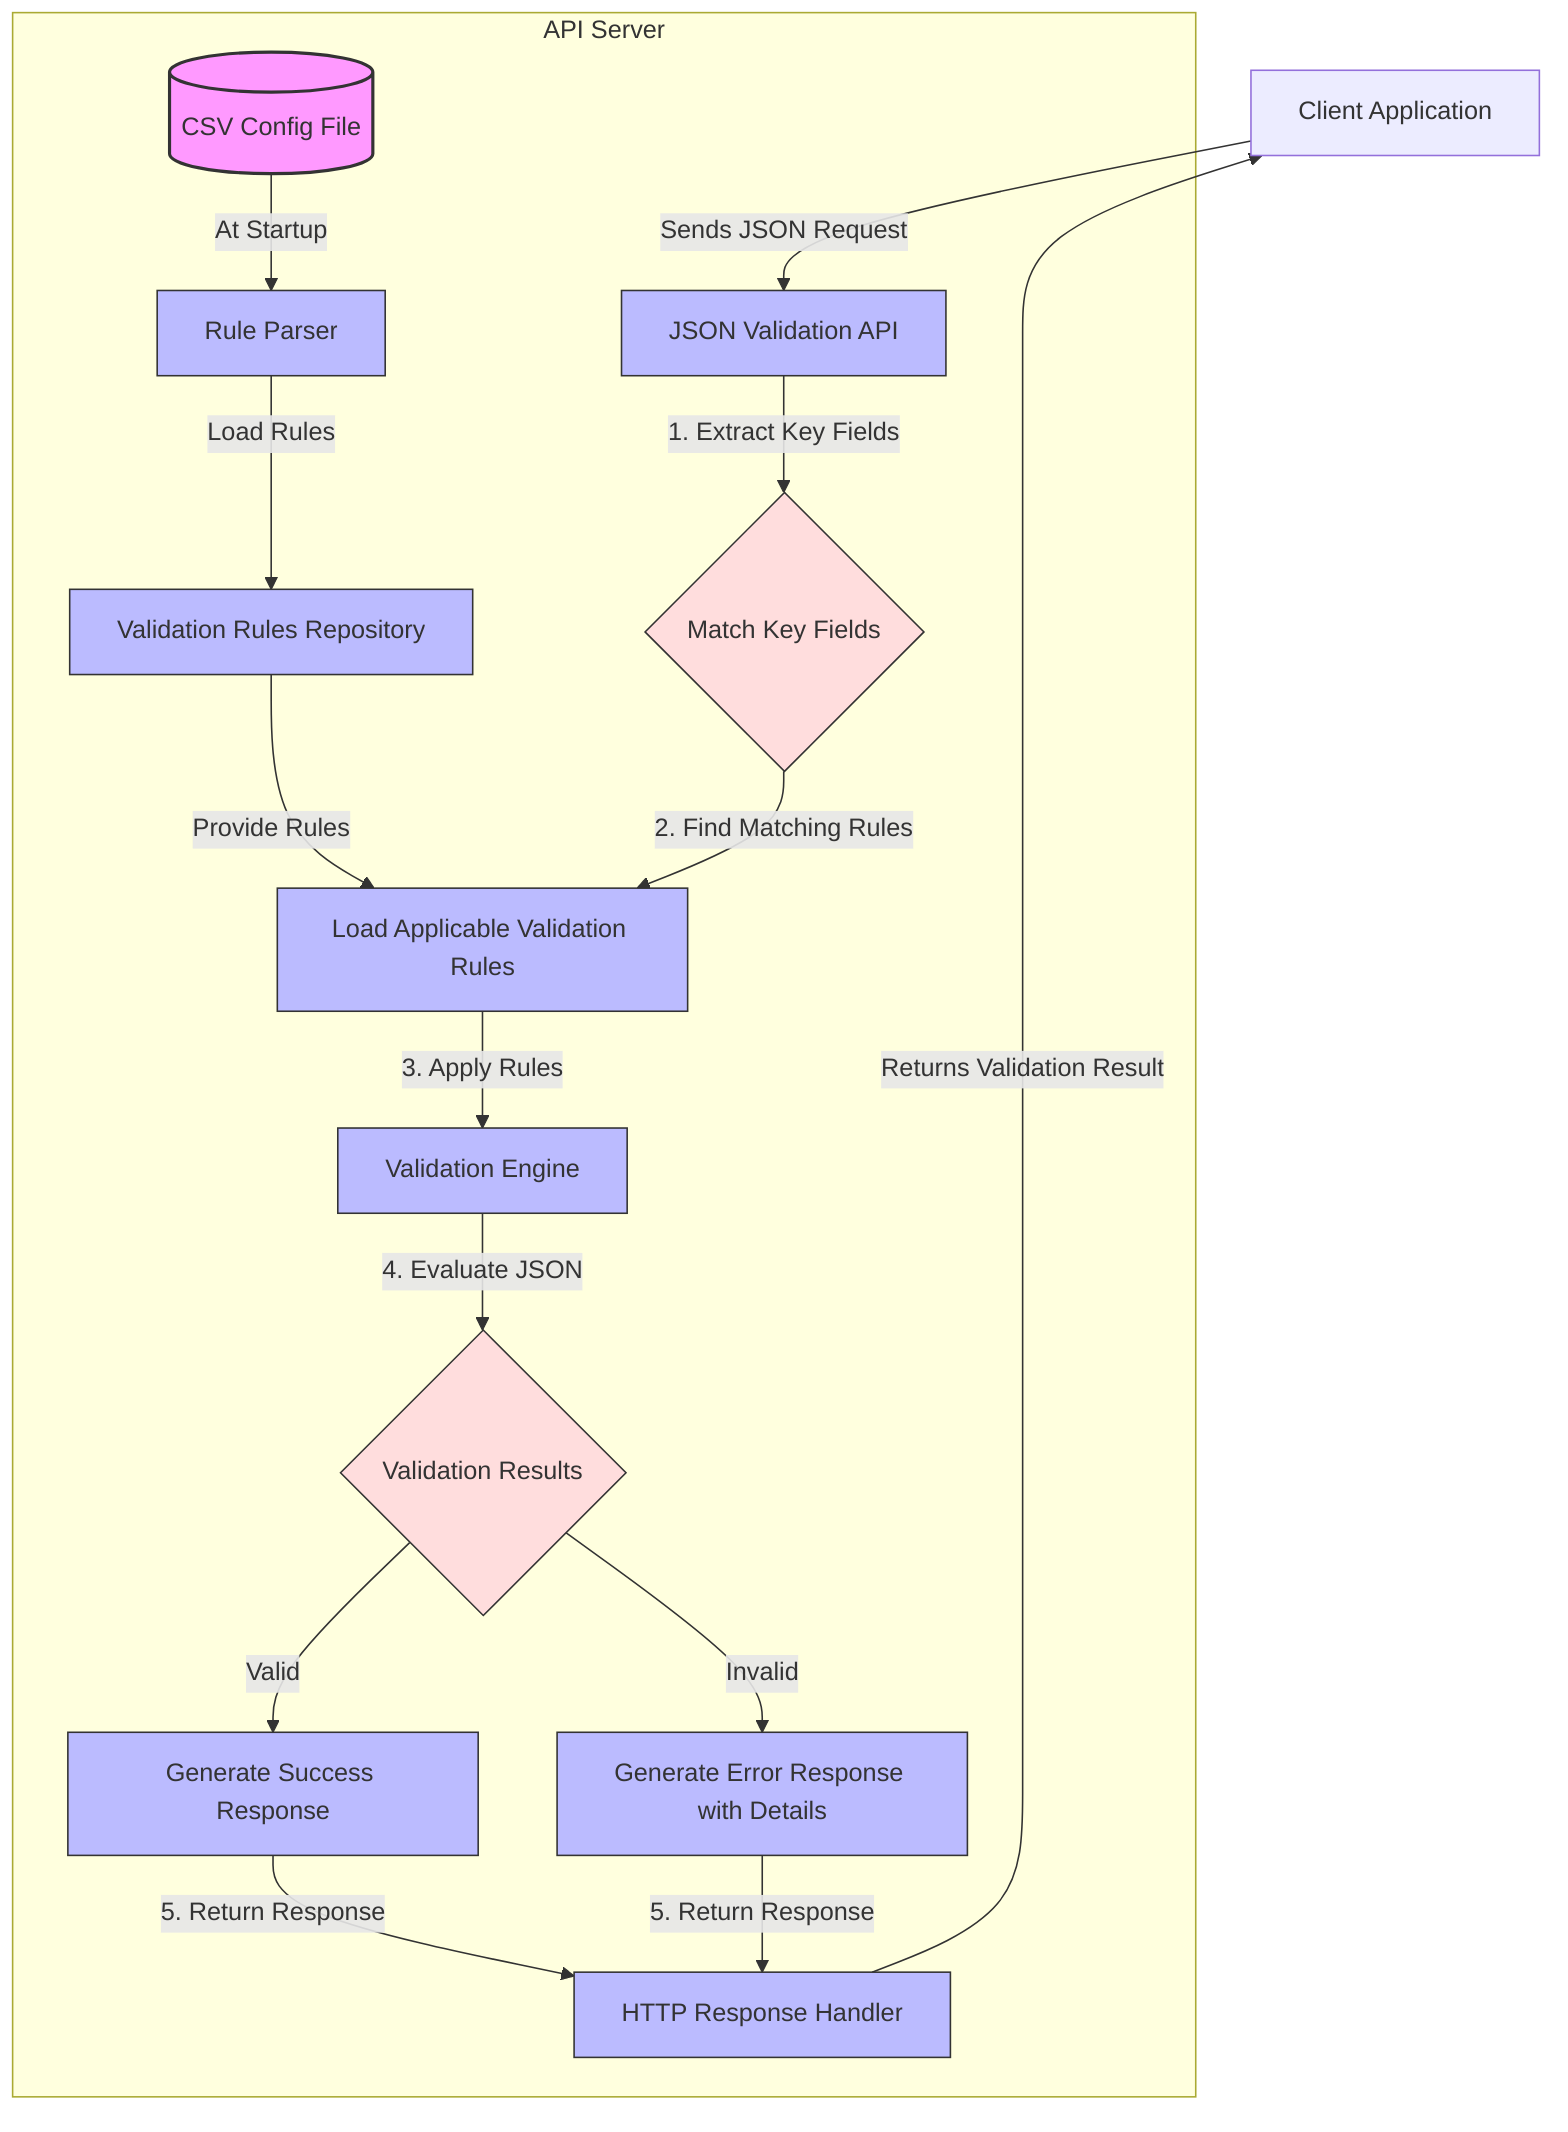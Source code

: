 flowchart TD
    A[Client Application] -->|Sends JSON Request| B[JSON Validation API]
    
    subgraph "API Server"
    B -->|1. Extract Key Fields| C{Match Key Fields}
    C -->|2. Find Matching Rules| D[Load Applicable Validation Rules]
    
    E[(CSV Config File)] -->|"At Startup"| F[Rule Parser]
    F -->|"Load Rules"| G[Validation Rules Repository]
    G -->|"Provide Rules"| D
    
    D -->|3. Apply Rules| H[Validation Engine]
    H -->|4. Evaluate JSON| I{Validation Results}
    
    I -->|Valid| J[Generate Success Response]
    I -->|Invalid| K[Generate Error Response with Details]
    
    J -->|5. Return Response| L[HTTP Response Handler]
    K -->|5. Return Response| L
    end
    
    L -->|Returns Validation Result| A

    classDef configFile fill:#f9f,stroke:#333,stroke-width:2px
    classDef process fill:#bbf,stroke:#333,stroke-width:1px
    classDef decision fill:#fdd,stroke:#333,stroke-width:1px
    
    class E configFile
    class B,D,F,G,H,J,K,L process
    class C,I decision